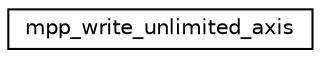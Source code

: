 digraph "Graphical Class Hierarchy"
{
 // INTERACTIVE_SVG=YES
 // LATEX_PDF_SIZE
  edge [fontname="Helvetica",fontsize="10",labelfontname="Helvetica",labelfontsize="10"];
  node [fontname="Helvetica",fontsize="10",shape=record];
  rankdir="LR";
  Node0 [label="mpp_write_unlimited_axis",height=0.2,width=0.4,color="black", fillcolor="white", style="filled",URL="$interfacempp__io__mod_1_1mpp__write__unlimited__axis.html",tooltip=" "];
}
